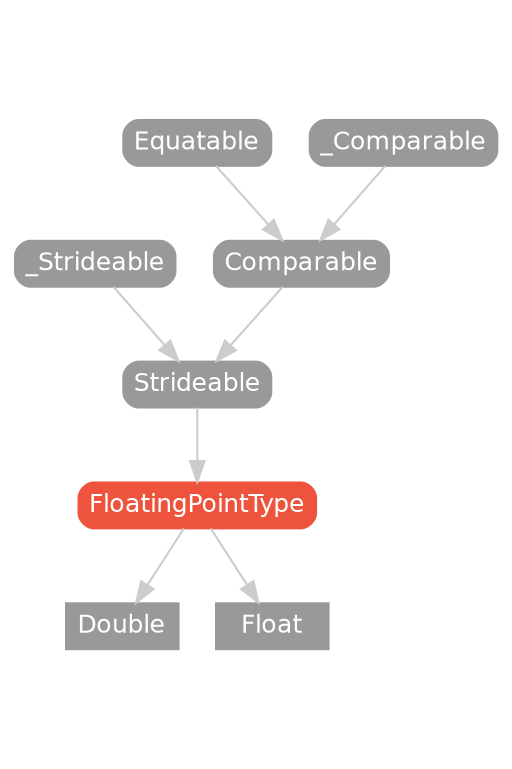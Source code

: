 strict digraph "FloatingPointType - Type Hierarchy - SwiftDoc.org" {
    pad="0.1,0.8"
    node [shape=box, style="filled,rounded", color="#999999", fillcolor="#999999", fontcolor=white, fontname=Helvetica, fontnames="Helvetica,sansserif", fontsize=12, margin="0.07,0.05", height="0.3"]
    edge [color="#cccccc"]
    "Comparable" [URL="/protocol/Comparable/hierarchy/"]
    "Double" [URL="/type/Double/hierarchy/", style=filled]
    "Equatable" [URL="/protocol/Equatable/hierarchy/"]
    "Float" [URL="/type/Float/hierarchy/", style=filled]
    "FloatingPointType" [URL="/protocol/FloatingPointType/", style="filled,rounded", fillcolor="#ee543d", color="#ee543d"]
    "Strideable" [URL="/protocol/Strideable/hierarchy/"]
    "_Comparable" [URL="/protocol/_Comparable/hierarchy/"]
    "_Strideable" [URL="/protocol/_Strideable/hierarchy/"]    "FloatingPointType" -> "Double"
    "FloatingPointType" -> "Float"
    "Strideable" -> "FloatingPointType"
    "Comparable" -> "Strideable"
    "_Strideable" -> "Strideable"
    "_Comparable" -> "Comparable"
    "Equatable" -> "Comparable"
    subgraph Types {
        rank = max; "Double"; "Float";
    }
}